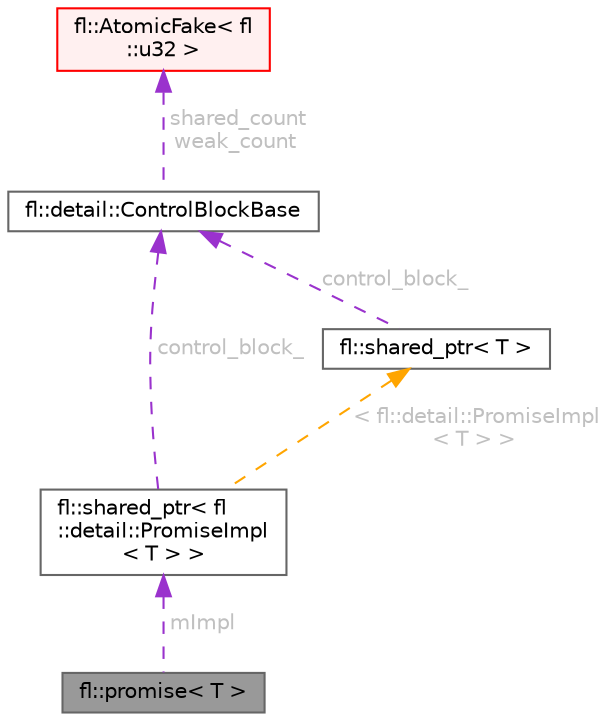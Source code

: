 digraph "fl::promise&lt; T &gt;"
{
 // INTERACTIVE_SVG=YES
 // LATEX_PDF_SIZE
  bgcolor="transparent";
  edge [fontname=Helvetica,fontsize=10,labelfontname=Helvetica,labelfontsize=10];
  node [fontname=Helvetica,fontsize=10,shape=box,height=0.2,width=0.4];
  Node1 [id="Node000001",label="fl::promise\< T \>",height=0.2,width=0.4,color="gray40", fillcolor="grey60", style="filled", fontcolor="black",tooltip="Promise class that provides fluent .then() and .catch_() semantics This is a lightweight wrapper arou..."];
  Node2 -> Node1 [id="edge1_Node000001_Node000002",dir="back",color="darkorchid3",style="dashed",tooltip=" ",label=" mImpl",fontcolor="grey" ];
  Node2 [id="Node000002",label="fl::shared_ptr\< fl\l::detail::PromiseImpl\l\< T \> \>",height=0.2,width=0.4,color="gray40", fillcolor="white", style="filled",URL="$d1/d74/classfl_1_1shared__ptr.html",tooltip=" "];
  Node3 -> Node2 [id="edge2_Node000002_Node000003",dir="back",color="darkorchid3",style="dashed",tooltip=" ",label=" control_block_",fontcolor="grey" ];
  Node3 [id="Node000003",label="fl::detail::ControlBlockBase",height=0.2,width=0.4,color="gray40", fillcolor="white", style="filled",URL="$d4/dc0/structfl_1_1detail_1_1_control_block_base.html",tooltip=" "];
  Node4 -> Node3 [id="edge3_Node000003_Node000004",dir="back",color="darkorchid3",style="dashed",tooltip=" ",label=" shared_count\nweak_count",fontcolor="grey" ];
  Node4 [id="Node000004",label="fl::AtomicFake\< fl\l::u32 \>",height=0.2,width=0.4,color="red", fillcolor="#FFF0F0", style="filled",URL="$da/d98/classfl_1_1_atomic_fake.html",tooltip=" "];
  Node6 -> Node2 [id="edge4_Node000002_Node000006",dir="back",color="orange",style="dashed",tooltip=" ",label=" \< fl::detail::PromiseImpl\l\< T \> \>",fontcolor="grey" ];
  Node6 [id="Node000006",label="fl::shared_ptr\< T \>",height=0.2,width=0.4,color="gray40", fillcolor="white", style="filled",URL="$d1/d74/classfl_1_1shared__ptr.html",tooltip=" "];
  Node3 -> Node6 [id="edge5_Node000006_Node000003",dir="back",color="darkorchid3",style="dashed",tooltip=" ",label=" control_block_",fontcolor="grey" ];
}
